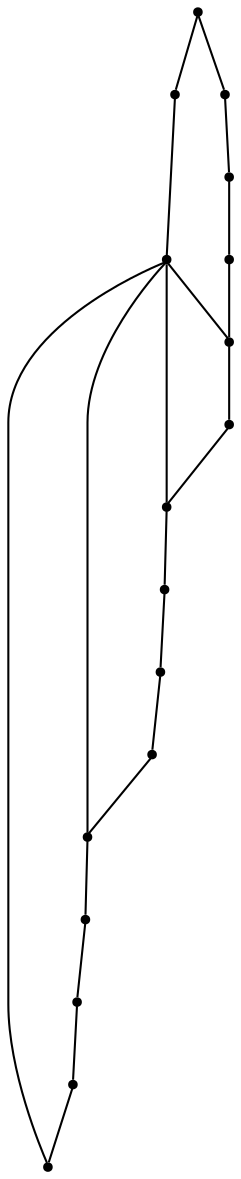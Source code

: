 graph {
  node [shape=point,comment="{\"directed\":false,\"doi\":\"10.4230/LIPIcs.GD.2024.30\",\"figure\":\"16 (3)\"}"]

  v0 [pos="901.1277986767561,2082.4531533211766"]
  v1 [pos="897.9268946884251,2116.954377011189"]
  v2 [pos="882.4810002858607,2147.967953090286"]
  v3 [pos="891.6418486072288,2049.1269936068297"]
  v4 [pos="856.8697618435841,2171.310408384168"]
  v5 [pos="870.7569230991647,2021.4759704021753"]
  v6 [pos="824.5524731000772,2183.8276388588124"]
  v7 [pos="841.2905070408065,2003.237761839695"]
  v8 [pos="789.8971482318982,2183.8276388588124"]
  v9 [pos="722.8078363205503,2049.1269936068297"]
  v10 [pos="773.1591778869727,2003.237761839695"]
  v11 [pos="807.2269411254093,1996.8710596636165"]
  v12 [pos="757.579923084195,2171.310408384168"]
  v13 [pos="731.9686846419185,2147.967953090286"]
  v14 [pos="743.6927618286144,2021.4759704021753"]
  v15 [pos="716.522790239354,2116.9503078558478"]
  v16 [pos="713.321886251023,2082.4531533211766"]

  v0 -- v1 [id="-1",pos="901.1277986767561,2082.4531533211766 897.9268946884251,2116.954377011189 897.9268946884251,2116.954377011189 897.9268946884251,2116.954377011189"]
  v16 -- v9 [id="-2",pos="713.321886251023,2082.4531533211766 722.8078363205503,2049.1269936068297 722.8078363205503,2049.1269936068297 722.8078363205503,2049.1269936068297"]
  v15 -- v16 [id="-3",pos="716.522790239354,2116.9503078558478 713.321886251023,2082.4531533211766 713.321886251023,2082.4531533211766 713.321886251023,2082.4531533211766"]
  v9 -- v14 [id="-4",pos="722.8078363205503,2049.1269936068297 743.6927618286144,2021.4759704021753 743.6927618286144,2021.4759704021753 743.6927618286144,2021.4759704021753"]
  v13 -- v15 [id="-5",pos="731.9686846419185,2147.967953090286 716.522790239354,2116.9503078558478 716.522790239354,2116.9503078558478 716.522790239354,2116.9503078558478"]
  v14 -- v10 [id="-6",pos="743.6927618286144,2021.4759704021753 773.1591778869727,2003.237761839695 773.1591778869727,2003.237761839695 773.1591778869727,2003.237761839695"]
  v12 -- v8 [id="-7",pos="757.579923084195,2171.310408384168 789.8971482318982,2183.8276388588124 789.8971482318982,2183.8276388588124 789.8971482318982,2183.8276388588124"]
  v8 -- v6 [id="-8",pos="789.8971482318982,2183.8276388588124 824.5524731000772,2183.8276388588124 824.5524731000772,2183.8276388588124 824.5524731000772,2183.8276388588124"]
  v12 -- v13 [id="-9",pos="757.579923084195,2171.310408384168 731.9686846419185,2147.967953090286 731.9686846419185,2147.967953090286 731.9686846419185,2147.967953090286"]
  v10 -- v11 [id="-10",pos="773.1591778869727,2003.237761839695 807.2269411254093,1996.8710596636165 807.2269411254093,1996.8710596636165 807.2269411254093,1996.8710596636165"]
  v11 -- v7 [id="-13",pos="807.2269411254093,1996.8710596636165 841.2905070408065,2003.237761839695 841.2905070408065,2003.237761839695 841.2905070408065,2003.237761839695"]
  v6 -- v3 [id="-15",pos="824.5524731000772,2183.8276388588124 891.6418486072288,2049.1269936068297 891.6418486072288,2049.1269936068297 891.6418486072288,2049.1269936068297"]
  v6 -- v4 [id="-16",pos="824.5524731000772,2183.8276388588124 856.8697618435841,2171.310408384168 856.8697618435841,2171.310408384168 856.8697618435841,2171.310408384168"]
  v6 -- v10 [id="-17",pos="824.5524731000772,2183.8276388588124 773.1591778869727,2003.237761839695 773.1591778869727,2003.237761839695 773.1591778869727,2003.237761839695"]
  v6 -- v9 [id="-18",pos="824.5524731000772,2183.8276388588124 722.8078363205503,2049.1269936068297 722.8078363205503,2049.1269936068297 722.8078363205503,2049.1269936068297"]
  v7 -- v5 [id="-20",pos="841.2905070408065,2003.237761839695 870.7569230991647,2021.4759704021753 870.7569230991647,2021.4759704021753 870.7569230991647,2021.4759704021753"]
  v5 -- v3 [id="-22",pos="870.7569230991647,2021.4759704021753 891.6418486072288,2049.1269936068297 891.6418486072288,2049.1269936068297 891.6418486072288,2049.1269936068297"]
  v2 -- v4 [id="-23",pos="882.4810002858607,2147.967953090286 856.8697618435841,2171.310408384168 856.8697618435841,2171.310408384168 856.8697618435841,2171.310408384168"]
  v3 -- v0 [id="-24",pos="891.6418486072288,2049.1269936068297 901.1277986767561,2082.4531533211766 901.1277986767561,2082.4531533211766 901.1277986767561,2082.4531533211766"]
  v1 -- v2 [id="-25",pos="897.9268946884251,2116.954377011189 882.4810002858607,2147.967953090286 882.4810002858607,2147.967953090286 882.4810002858607,2147.967953090286"]
}